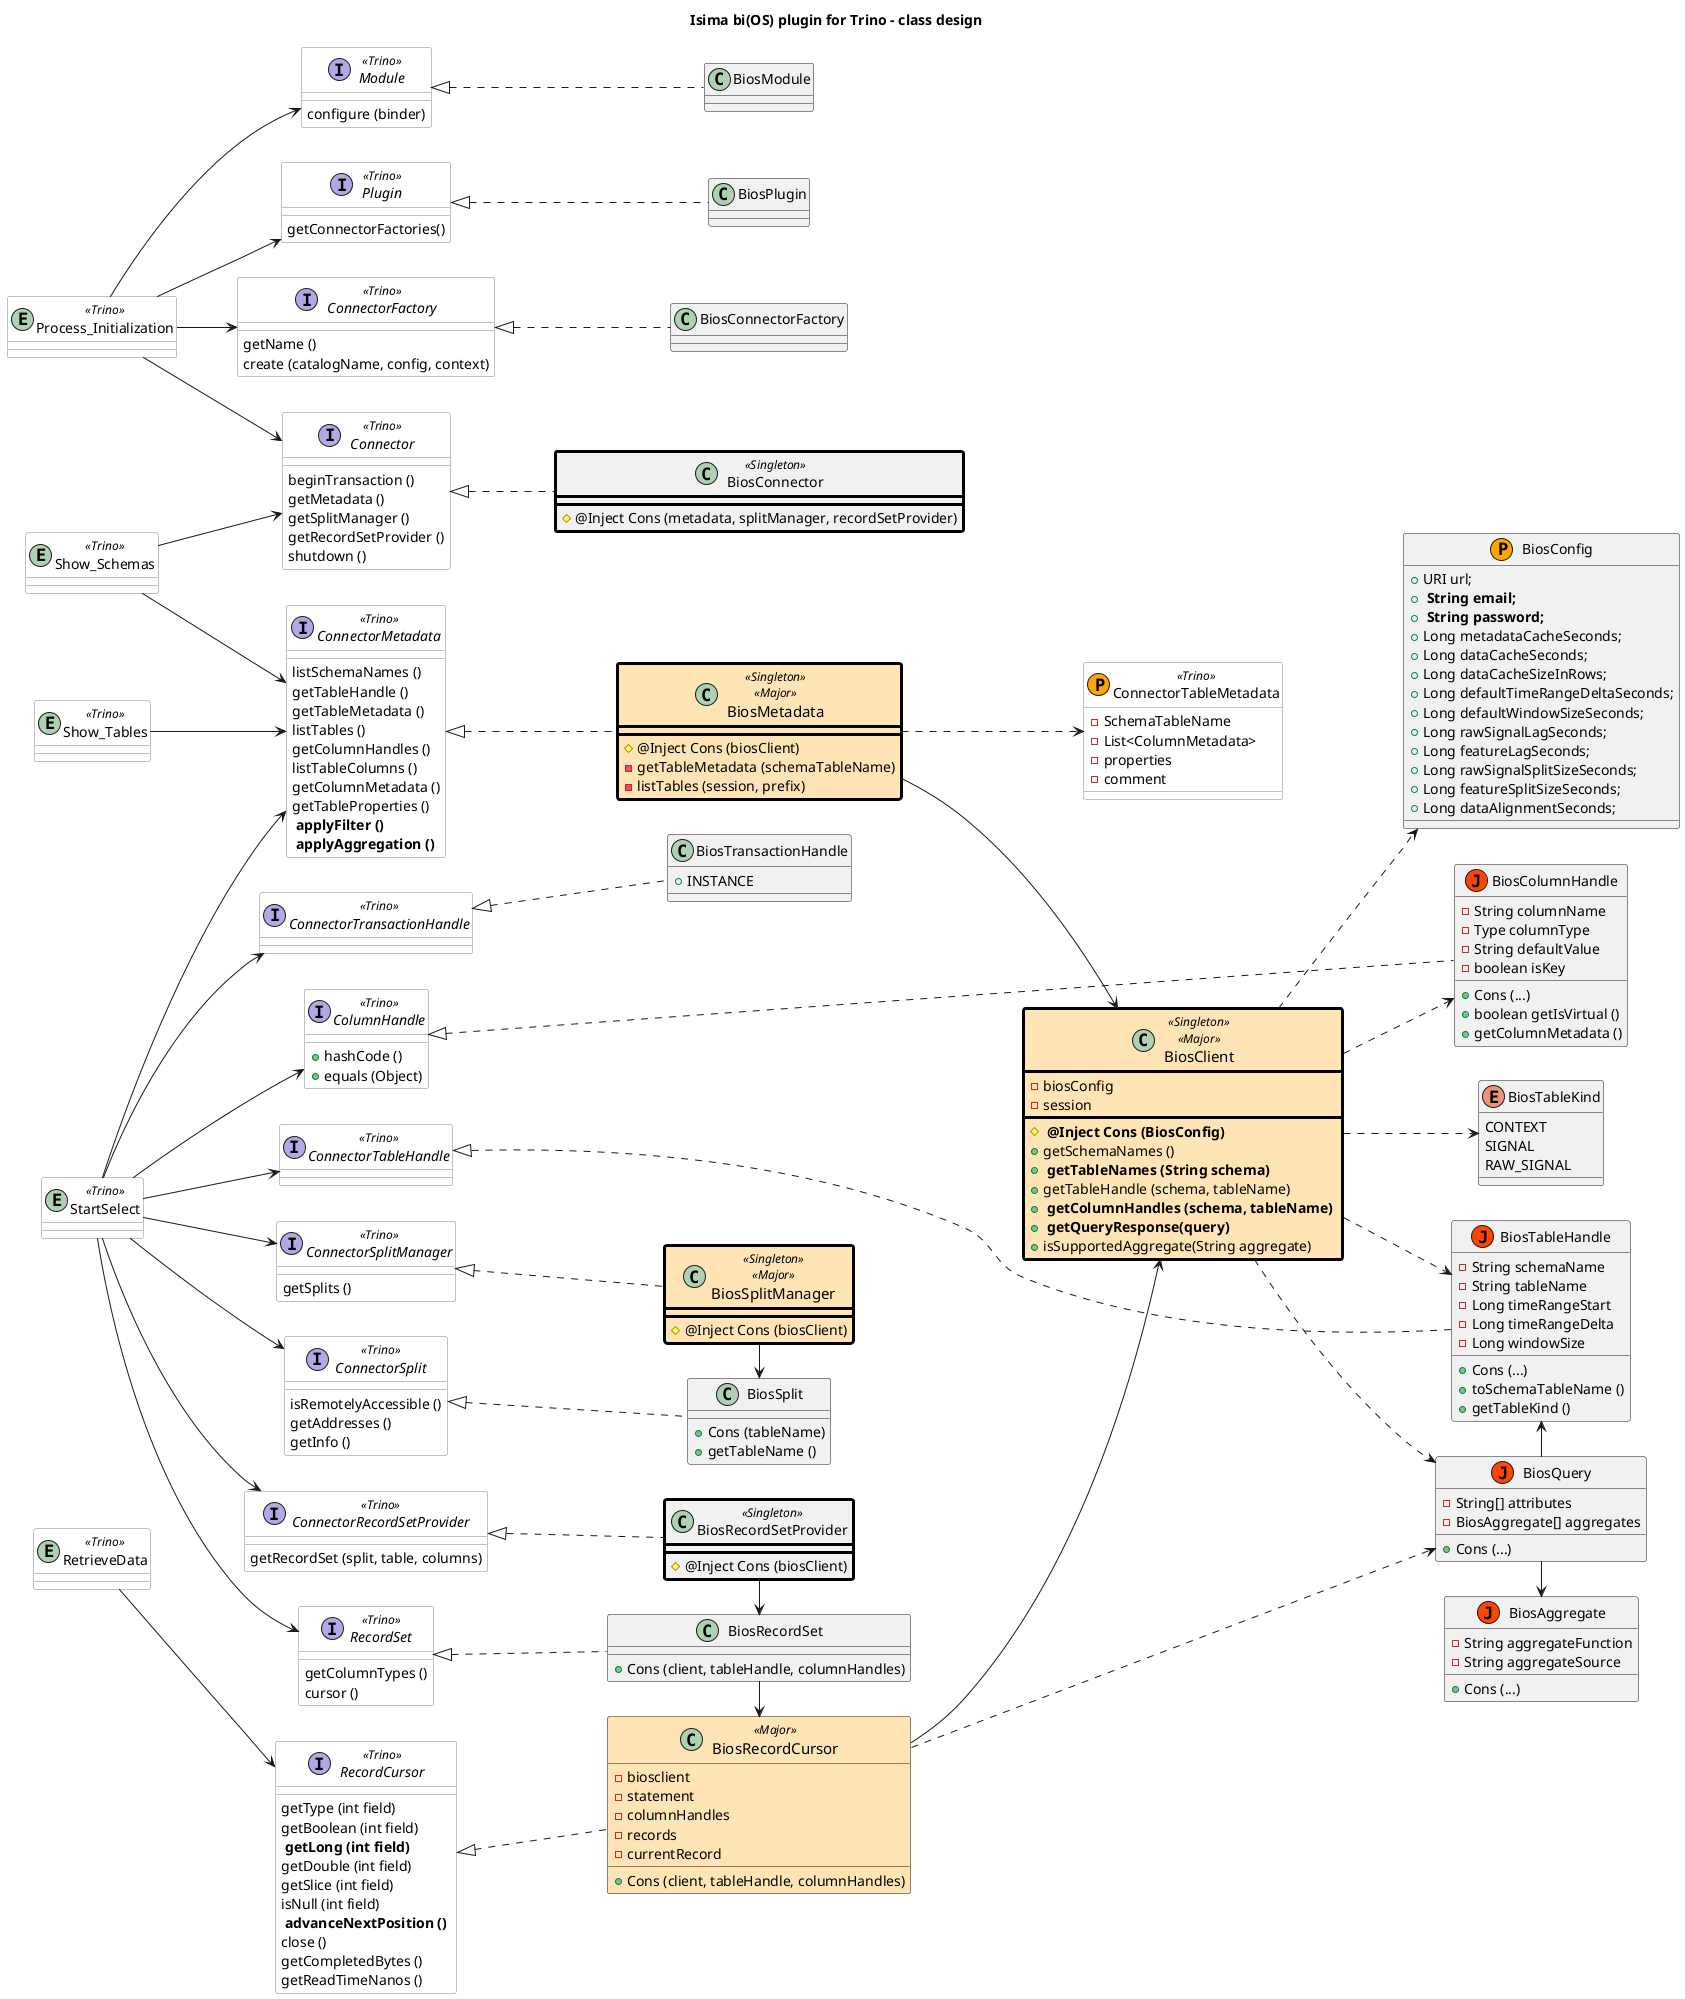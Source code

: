 @startuml trino-bios-design
title Isima bi(OS) plugin for Trino - class design

left to right direction
skinparam shadowing false

skinparam class {
    BackgroundColor<<Trino>> white
    BorderColor<<Trino>> gray
    BorderColor<<Singleton>> black
    BorderThickness<<Singleton>> 3
    BackgroundColor<<Major>> moccasin
    FontSize<<Major>> 15
}

interface Module <<Trino>> {
  configure (binder)
}

class BiosModule implements Module {
}

interface Plugin <<Trino>> {
    getConnectorFactories()
}

class BiosPlugin implements Plugin {
}

interface ConnectorFactory <<Trino>> {
    getName ()
    create (catalogName, config, context)
}

class BiosConnectorFactory implements ConnectorFactory {
}

interface Connector <<Trino>> {
    beginTransaction ()
    getMetadata ()
    getSplitManager ()
    getRecordSetProvider ()
    shutdown ()
}

class BiosConnector <<Singleton>> implements Connector {
    # @Inject Cons (metadata, splitManager, recordSetProvider)
}


interface ConnectorMetadata <<Trino>> {
    listSchemaNames ()
    getTableHandle ()
    getTableMetadata ()
    listTables ()
    getColumnHandles ()
    listTableColumns ()
    getColumnMetadata ()
    getTableProperties ()
    ** applyFilter () **
    ** applyAggregation () **
}

class BiosMetadata <<Singleton>> <<Major>> implements ConnectorMetadata {
    # @Inject Cons (biosClient)
    - getTableMetadata (schemaTableName)
    - listTables (session, prefix)
}

class ConnectorTableMetadata << (P, orange) >> <<Trino>> {
    - SchemaTableName
    - List<ColumnMetadata>
    - properties
    - comment
}

interface ConnectorTransactionHandle <<Trino>>

class BiosTransactionHandle implements ConnectorTransactionHandle {
    + INSTANCE
}

interface ConnectorSplitManager <<Trino>> {
    getSplits ()
}

class BiosSplitManager <<Singleton>> <<Major>> implements ConnectorSplitManager {
    # @Inject Cons (biosClient)
}

interface ConnectorSplit <<Trino>> {
    isRemotelyAccessible ()
    getAddresses ()
    getInfo ()
}

class BiosSplit implements ConnectorSplit {
    + Cons (tableName)
    + getTableName ()
}

interface ConnectorRecordSetProvider <<Trino>> {
    getRecordSet (split, table, columns)
}

class BiosRecordSetProvider <<Singleton>> implements ConnectorRecordSetProvider {
    # @Inject Cons (biosClient)
}

interface RecordSet <<Trino>> {
    getColumnTypes ()
    cursor ()
}

class BiosRecordSet implements RecordSet {
    + Cons (client, tableHandle, columnHandles)
}

interface RecordCursor <<Trino>> {
    getType (int field)
    getBoolean (int field)
    ** getLong (int field) **
    getDouble (int field)
    getSlice (int field)
    isNull (int field)
    ** advanceNextPosition () **
    close ()
    getCompletedBytes ()
    getReadTimeNanos ()
}

class BiosRecordCursor <<Major>> implements RecordCursor {
    + Cons (client, tableHandle, columnHandles)
    - biosclient
    - statement
    - columnHandles
    - records
    - currentRecord
}


class BiosClient <<Singleton>> <<Major>> {
    # ** @Inject Cons (BiosConfig) **
    - biosConfig
    - session
    + getSchemaNames ()
    + ** getTableNames (String schema) **
    + getTableHandle (schema, tableName)
    + ** getColumnHandles (schema, tableName) **
    + ** getQueryResponse(query) **
    + isSupportedAggregate(String aggregate)
}

class BiosConfig << (P, orange) >> {
    + URI url;
    + ** String email; **
    + ** String password; **
    + Long metadataCacheSeconds;
    + Long dataCacheSeconds;
    + Long dataCacheSizeInRows;
    + Long defaultTimeRangeDeltaSeconds;
    + Long defaultWindowSizeSeconds;
    + Long rawSignalLagSeconds;
    + Long featureLagSeconds;
    + Long rawSignalSplitSizeSeconds;
    + Long featureSplitSizeSeconds;
    + Long dataAlignmentSeconds;
}

interface ColumnHandle <<Trino>> {
    + hashCode ()
    + equals (Object)
}

class BiosColumnHandle << (J, orangeRed) >> implements ColumnHandle {
    + Cons (...)
    - String columnName
    - Type columnType
    - String defaultValue
    - boolean isKey
    + boolean getIsVirtual ()
    + getColumnMetadata ()
}

enum BiosTableKind {
    CONTEXT
    SIGNAL
    RAW_SIGNAL
}

interface ConnectorTableHandle <<Trino>>

class BiosTableHandle << (J, orangeRed) >> implements ConnectorTableHandle {
    + Cons (...)
    - String schemaName
    - String tableName
    - Long timeRangeStart
    - Long timeRangeDelta
    - Long windowSize
    + toSchemaTableName ()
    + getTableKind ()
}

class BiosAggregate << (J, orangeRed) >> {
   + Cons (...)
   - String aggregateFunction
   - String aggregateSource
}

class BiosQuery << (J, orangeRed) >> {
    + Cons (...)
    - String[] attributes
    - BiosAggregate[] aggregates
}
BiosQuery -> BiosAggregate
BiosTableHandle <- BiosQuery


entity Process_Initialization <<Trino>>
Process_Initialization --> Module
Process_Initialization --> Plugin
Process_Initialization --> ConnectorFactory
Process_Initialization --> Connector
BiosClient ..> BiosConfig

entity Show_Schemas <<Trino>>
Show_Schemas --> Connector
Show_Schemas --> ConnectorMetadata
BiosClient ..> BiosQuery
BiosClient ..> BiosTableKind
BiosClient ..> BiosTableHandle
BiosClient ..> BiosColumnHandle

BiosConfig .[hidden]> BiosColumnHandle
BiosColumnHandle .[hidden]> BiosTableHandle


entity Show_Tables <<Trino>>
Show_Tables --> ConnectorMetadata

entity StartSelect <<Trino>>
StartSelect --> ConnectorMetadata
StartSelect --> ConnectorTransactionHandle
StartSelect --> ConnectorTableHandle
StartSelect --> ColumnHandle
StartSelect --> ConnectorSplitManager
StartSelect --> ConnectorSplit
StartSelect --> ConnectorRecordSetProvider
StartSelect --> RecordSet
BiosMetadata ..> ConnectorTableMetadata

entity RetrieveData <<Trino>>
RetrieveData --> RecordCursor


Process_Initialization .[hidden]> Show_Schemas
Show_Schemas .[hidden]> Show_Tables
Show_Tables .[hidden]> StartSelect
StartSelect .[hidden]> RetrieveData

Module .[hidden]> Plugin
Plugin .[hidden]> ConnectorFactory
ConnectorFactory .[hidden]> Connector
Connector .[hidden]> ConnectorMetadata
ConnectorMetadata .[hidden]> ConnectorTransactionHandle
ConnectorTransactionHandle .[hidden]> ColumnHandle
ColumnHandle .[hidden]> ConnectorTableHandle
ConnectorTableHandle .[hidden]> ConnectorSplitManager
ConnectorSplitManager .[hidden]> ConnectorSplit
ConnectorSplit .[hidden]> ConnectorRecordSetProvider
ConnectorRecordSetProvider .[hidden]> RecordSet


BiosMetadata --> BiosClient
BiosRecordCursor --> BiosClient
BiosRecordCursor ..> BiosQuery

BiosSplitManager -> BiosSplit
BiosRecordSetProvider -> BiosRecordSet
BiosRecordSet -> BiosRecordCursor




newpage
title Legend

interface Interface1 {
    + function1() - implemented by Bios class
}

class Class implements Interface1 {
    + Cons () - Constructor
    - privateVariable
    + publicVariable
    - privateFunction()
    + publicFunction()
}

class POJO << (P, orange) >> {
    + Cons () - Constructor
    - gettable member
    + gettable and settable member
}

class JsonPOJO << (J, orangeRed) >> {
    + Cons () - Constructor
    - gettable member
    + gettable and settable member
}

@enduml
